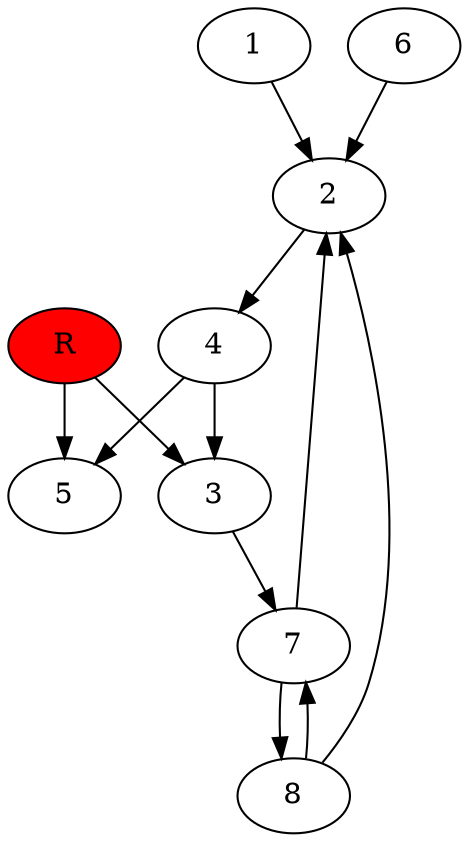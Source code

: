 digraph prb12524 {
	1
	2
	3
	4
	5
	6
	7
	8
	R [fillcolor="#ff0000" style=filled]
	1 -> 2
	2 -> 4
	3 -> 7
	4 -> 3
	4 -> 5
	6 -> 2
	7 -> 2
	7 -> 8
	8 -> 2
	8 -> 7
	R -> 3
	R -> 5
}
